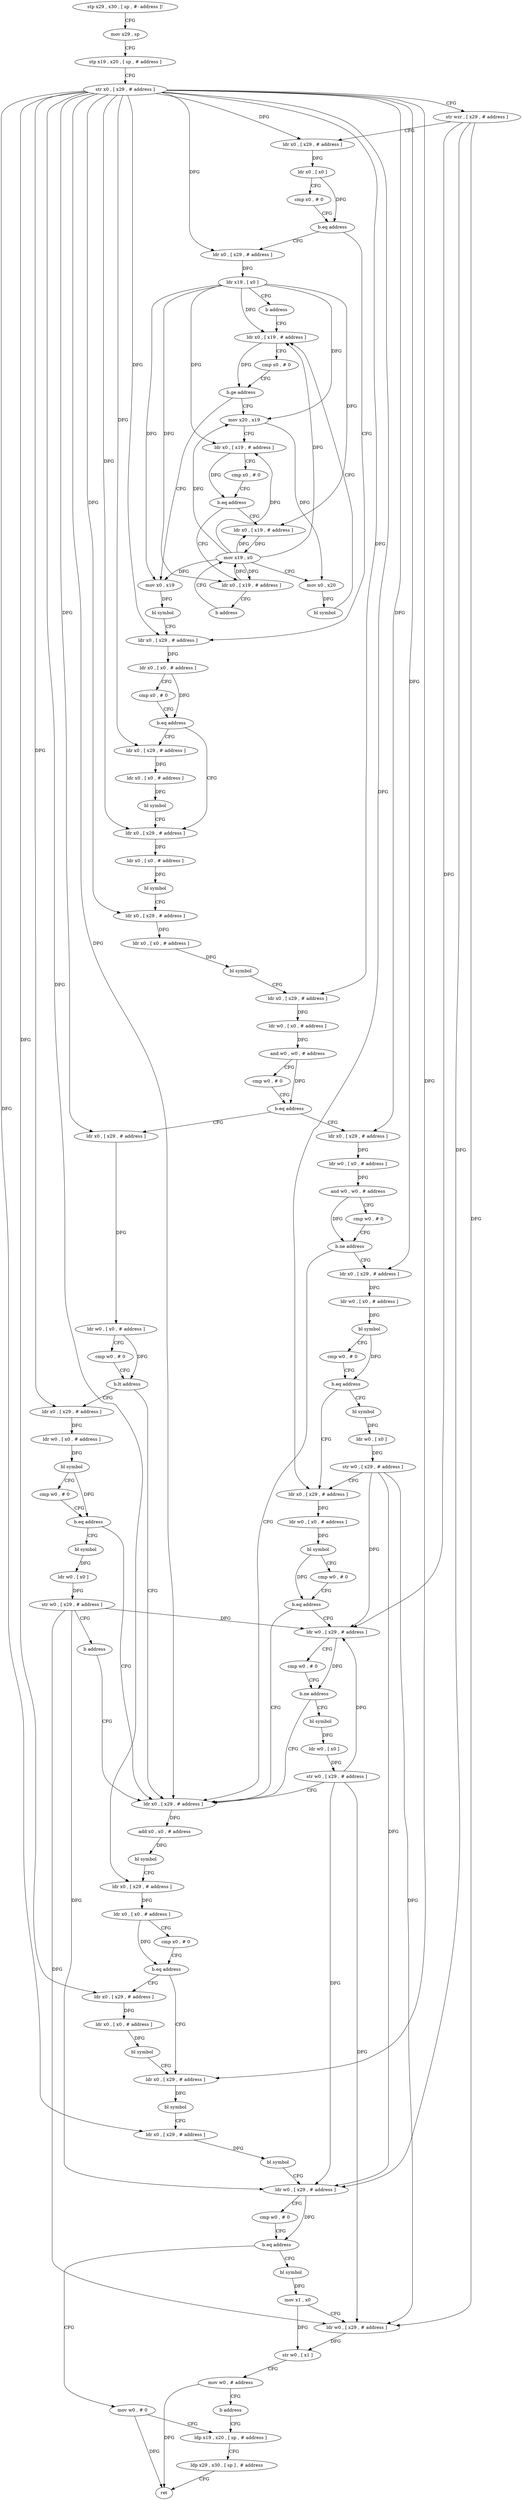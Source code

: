 digraph "func" {
"4306812" [label = "stp x29 , x30 , [ sp , #- address ]!" ]
"4306816" [label = "mov x29 , sp" ]
"4306820" [label = "stp x19 , x20 , [ sp , # address ]" ]
"4306824" [label = "str x0 , [ x29 , # address ]" ]
"4306828" [label = "str wzr , [ x29 , # address ]" ]
"4306832" [label = "ldr x0 , [ x29 , # address ]" ]
"4306836" [label = "ldr x0 , [ x0 ]" ]
"4306840" [label = "cmp x0 , # 0" ]
"4306844" [label = "b.eq address" ]
"4306920" [label = "ldr x0 , [ x29 , # address ]" ]
"4306848" [label = "ldr x0 , [ x29 , # address ]" ]
"4306924" [label = "ldr x0 , [ x0 , # address ]" ]
"4306928" [label = "cmp x0 , # 0" ]
"4306932" [label = "b.eq address" ]
"4306948" [label = "ldr x0 , [ x29 , # address ]" ]
"4306936" [label = "ldr x0 , [ x29 , # address ]" ]
"4306852" [label = "ldr x19 , [ x0 ]" ]
"4306856" [label = "b address" ]
"4306900" [label = "ldr x0 , [ x19 , # address ]" ]
"4306952" [label = "ldr x0 , [ x0 , # address ]" ]
"4306956" [label = "bl symbol" ]
"4306960" [label = "ldr x0 , [ x29 , # address ]" ]
"4306964" [label = "ldr x0 , [ x0 , # address ]" ]
"4306968" [label = "bl symbol" ]
"4306972" [label = "ldr x0 , [ x29 , # address ]" ]
"4306976" [label = "ldr w0 , [ x0 , # address ]" ]
"4306980" [label = "and w0 , w0 , # address" ]
"4306984" [label = "cmp w0 , # 0" ]
"4306988" [label = "b.eq address" ]
"4307044" [label = "ldr x0 , [ x29 , # address ]" ]
"4306992" [label = "ldr x0 , [ x29 , # address ]" ]
"4306940" [label = "ldr x0 , [ x0 , # address ]" ]
"4306944" [label = "bl symbol" ]
"4306904" [label = "cmp x0 , # 0" ]
"4306908" [label = "b.ge address" ]
"4306860" [label = "mov x20 , x19" ]
"4306912" [label = "mov x0 , x19" ]
"4307048" [label = "ldr w0 , [ x0 , # address ]" ]
"4307052" [label = "and w0 , w0 , # address" ]
"4307056" [label = "cmp w0 , # 0" ]
"4307060" [label = "b.ne address" ]
"4307140" [label = "ldr x0 , [ x29 , # address ]" ]
"4307064" [label = "ldr x0 , [ x29 , # address ]" ]
"4306996" [label = "ldr w0 , [ x0 , # address ]" ]
"4307000" [label = "cmp w0 , # 0" ]
"4307004" [label = "b.lt address" ]
"4307008" [label = "ldr x0 , [ x29 , # address ]" ]
"4306864" [label = "ldr x0 , [ x19 , # address ]" ]
"4306868" [label = "cmp x0 , # 0" ]
"4306872" [label = "b.eq address" ]
"4306884" [label = "ldr x0 , [ x19 , # address ]" ]
"4306876" [label = "ldr x0 , [ x19 , # address ]" ]
"4306916" [label = "bl symbol" ]
"4307144" [label = "add x0 , x0 , # address" ]
"4307148" [label = "bl symbol" ]
"4307152" [label = "ldr x0 , [ x29 , # address ]" ]
"4307156" [label = "ldr x0 , [ x0 , # address ]" ]
"4307160" [label = "cmp x0 , # 0" ]
"4307164" [label = "b.eq address" ]
"4307180" [label = "ldr x0 , [ x29 , # address ]" ]
"4307168" [label = "ldr x0 , [ x29 , # address ]" ]
"4307068" [label = "ldr w0 , [ x0 , # address ]" ]
"4307072" [label = "bl symbol" ]
"4307076" [label = "cmp w0 , # 0" ]
"4307080" [label = "b.eq address" ]
"4307096" [label = "ldr x0 , [ x29 , # address ]" ]
"4307084" [label = "bl symbol" ]
"4307012" [label = "ldr w0 , [ x0 , # address ]" ]
"4307016" [label = "bl symbol" ]
"4307020" [label = "cmp w0 , # 0" ]
"4307024" [label = "b.eq address" ]
"4307028" [label = "bl symbol" ]
"4306888" [label = "mov x19 , x0" ]
"4306880" [label = "b address" ]
"4307184" [label = "bl symbol" ]
"4307188" [label = "ldr x0 , [ x29 , # address ]" ]
"4307192" [label = "bl symbol" ]
"4307196" [label = "ldr w0 , [ x29 , # address ]" ]
"4307200" [label = "cmp w0 , # 0" ]
"4307204" [label = "b.eq address" ]
"4307232" [label = "mov w0 , # 0" ]
"4307208" [label = "bl symbol" ]
"4307172" [label = "ldr x0 , [ x0 , # address ]" ]
"4307176" [label = "bl symbol" ]
"4307100" [label = "ldr w0 , [ x0 , # address ]" ]
"4307104" [label = "bl symbol" ]
"4307108" [label = "cmp w0 , # 0" ]
"4307112" [label = "b.eq address" ]
"4307116" [label = "ldr w0 , [ x29 , # address ]" ]
"4307088" [label = "ldr w0 , [ x0 ]" ]
"4307092" [label = "str w0 , [ x29 , # address ]" ]
"4307032" [label = "ldr w0 , [ x0 ]" ]
"4307036" [label = "str w0 , [ x29 , # address ]" ]
"4307040" [label = "b address" ]
"4306892" [label = "mov x0 , x20" ]
"4306896" [label = "bl symbol" ]
"4307236" [label = "ldp x19 , x20 , [ sp , # address ]" ]
"4307212" [label = "mov x1 , x0" ]
"4307216" [label = "ldr w0 , [ x29 , # address ]" ]
"4307220" [label = "str w0 , [ x1 ]" ]
"4307224" [label = "mov w0 , # address" ]
"4307228" [label = "b address" ]
"4307120" [label = "cmp w0 , # 0" ]
"4307124" [label = "b.ne address" ]
"4307128" [label = "bl symbol" ]
"4307240" [label = "ldp x29 , x30 , [ sp ] , # address" ]
"4307244" [label = "ret" ]
"4307132" [label = "ldr w0 , [ x0 ]" ]
"4307136" [label = "str w0 , [ x29 , # address ]" ]
"4306812" -> "4306816" [ label = "CFG" ]
"4306816" -> "4306820" [ label = "CFG" ]
"4306820" -> "4306824" [ label = "CFG" ]
"4306824" -> "4306828" [ label = "CFG" ]
"4306824" -> "4306832" [ label = "DFG" ]
"4306824" -> "4306920" [ label = "DFG" ]
"4306824" -> "4306848" [ label = "DFG" ]
"4306824" -> "4306948" [ label = "DFG" ]
"4306824" -> "4306960" [ label = "DFG" ]
"4306824" -> "4306972" [ label = "DFG" ]
"4306824" -> "4306936" [ label = "DFG" ]
"4306824" -> "4307044" [ label = "DFG" ]
"4306824" -> "4306992" [ label = "DFG" ]
"4306824" -> "4307140" [ label = "DFG" ]
"4306824" -> "4307152" [ label = "DFG" ]
"4306824" -> "4307064" [ label = "DFG" ]
"4306824" -> "4307008" [ label = "DFG" ]
"4306824" -> "4307180" [ label = "DFG" ]
"4306824" -> "4307188" [ label = "DFG" ]
"4306824" -> "4307168" [ label = "DFG" ]
"4306824" -> "4307096" [ label = "DFG" ]
"4306828" -> "4306832" [ label = "CFG" ]
"4306828" -> "4307196" [ label = "DFG" ]
"4306828" -> "4307216" [ label = "DFG" ]
"4306828" -> "4307116" [ label = "DFG" ]
"4306832" -> "4306836" [ label = "DFG" ]
"4306836" -> "4306840" [ label = "CFG" ]
"4306836" -> "4306844" [ label = "DFG" ]
"4306840" -> "4306844" [ label = "CFG" ]
"4306844" -> "4306920" [ label = "CFG" ]
"4306844" -> "4306848" [ label = "CFG" ]
"4306920" -> "4306924" [ label = "DFG" ]
"4306848" -> "4306852" [ label = "DFG" ]
"4306924" -> "4306928" [ label = "CFG" ]
"4306924" -> "4306932" [ label = "DFG" ]
"4306928" -> "4306932" [ label = "CFG" ]
"4306932" -> "4306948" [ label = "CFG" ]
"4306932" -> "4306936" [ label = "CFG" ]
"4306948" -> "4306952" [ label = "DFG" ]
"4306936" -> "4306940" [ label = "DFG" ]
"4306852" -> "4306856" [ label = "CFG" ]
"4306852" -> "4306900" [ label = "DFG" ]
"4306852" -> "4306860" [ label = "DFG" ]
"4306852" -> "4306864" [ label = "DFG" ]
"4306852" -> "4306912" [ label = "DFG" ]
"4306852" -> "4306884" [ label = "DFG" ]
"4306852" -> "4306876" [ label = "DFG" ]
"4306856" -> "4306900" [ label = "CFG" ]
"4306900" -> "4306904" [ label = "CFG" ]
"4306900" -> "4306908" [ label = "DFG" ]
"4306952" -> "4306956" [ label = "DFG" ]
"4306956" -> "4306960" [ label = "CFG" ]
"4306960" -> "4306964" [ label = "DFG" ]
"4306964" -> "4306968" [ label = "DFG" ]
"4306968" -> "4306972" [ label = "CFG" ]
"4306972" -> "4306976" [ label = "DFG" ]
"4306976" -> "4306980" [ label = "DFG" ]
"4306980" -> "4306984" [ label = "CFG" ]
"4306980" -> "4306988" [ label = "DFG" ]
"4306984" -> "4306988" [ label = "CFG" ]
"4306988" -> "4307044" [ label = "CFG" ]
"4306988" -> "4306992" [ label = "CFG" ]
"4307044" -> "4307048" [ label = "DFG" ]
"4306992" -> "4306996" [ label = "DFG" ]
"4306940" -> "4306944" [ label = "DFG" ]
"4306944" -> "4306948" [ label = "CFG" ]
"4306904" -> "4306908" [ label = "CFG" ]
"4306908" -> "4306860" [ label = "CFG" ]
"4306908" -> "4306912" [ label = "CFG" ]
"4306860" -> "4306864" [ label = "CFG" ]
"4306860" -> "4306892" [ label = "DFG" ]
"4306912" -> "4306916" [ label = "DFG" ]
"4307048" -> "4307052" [ label = "DFG" ]
"4307052" -> "4307056" [ label = "CFG" ]
"4307052" -> "4307060" [ label = "DFG" ]
"4307056" -> "4307060" [ label = "CFG" ]
"4307060" -> "4307140" [ label = "CFG" ]
"4307060" -> "4307064" [ label = "CFG" ]
"4307140" -> "4307144" [ label = "DFG" ]
"4307064" -> "4307068" [ label = "DFG" ]
"4306996" -> "4307000" [ label = "CFG" ]
"4306996" -> "4307004" [ label = "DFG" ]
"4307000" -> "4307004" [ label = "CFG" ]
"4307004" -> "4307140" [ label = "CFG" ]
"4307004" -> "4307008" [ label = "CFG" ]
"4307008" -> "4307012" [ label = "DFG" ]
"4306864" -> "4306868" [ label = "CFG" ]
"4306864" -> "4306872" [ label = "DFG" ]
"4306868" -> "4306872" [ label = "CFG" ]
"4306872" -> "4306884" [ label = "CFG" ]
"4306872" -> "4306876" [ label = "CFG" ]
"4306884" -> "4306888" [ label = "DFG" ]
"4306876" -> "4306880" [ label = "CFG" ]
"4306876" -> "4306888" [ label = "DFG" ]
"4306916" -> "4306920" [ label = "CFG" ]
"4307144" -> "4307148" [ label = "DFG" ]
"4307148" -> "4307152" [ label = "CFG" ]
"4307152" -> "4307156" [ label = "DFG" ]
"4307156" -> "4307160" [ label = "CFG" ]
"4307156" -> "4307164" [ label = "DFG" ]
"4307160" -> "4307164" [ label = "CFG" ]
"4307164" -> "4307180" [ label = "CFG" ]
"4307164" -> "4307168" [ label = "CFG" ]
"4307180" -> "4307184" [ label = "DFG" ]
"4307168" -> "4307172" [ label = "DFG" ]
"4307068" -> "4307072" [ label = "DFG" ]
"4307072" -> "4307076" [ label = "CFG" ]
"4307072" -> "4307080" [ label = "DFG" ]
"4307076" -> "4307080" [ label = "CFG" ]
"4307080" -> "4307096" [ label = "CFG" ]
"4307080" -> "4307084" [ label = "CFG" ]
"4307096" -> "4307100" [ label = "DFG" ]
"4307084" -> "4307088" [ label = "DFG" ]
"4307012" -> "4307016" [ label = "DFG" ]
"4307016" -> "4307020" [ label = "CFG" ]
"4307016" -> "4307024" [ label = "DFG" ]
"4307020" -> "4307024" [ label = "CFG" ]
"4307024" -> "4307140" [ label = "CFG" ]
"4307024" -> "4307028" [ label = "CFG" ]
"4307028" -> "4307032" [ label = "DFG" ]
"4306888" -> "4306892" [ label = "CFG" ]
"4306888" -> "4306900" [ label = "DFG" ]
"4306888" -> "4306860" [ label = "DFG" ]
"4306888" -> "4306864" [ label = "DFG" ]
"4306888" -> "4306912" [ label = "DFG" ]
"4306888" -> "4306884" [ label = "DFG" ]
"4306888" -> "4306876" [ label = "DFG" ]
"4306880" -> "4306888" [ label = "CFG" ]
"4307184" -> "4307188" [ label = "CFG" ]
"4307188" -> "4307192" [ label = "DFG" ]
"4307192" -> "4307196" [ label = "CFG" ]
"4307196" -> "4307200" [ label = "CFG" ]
"4307196" -> "4307204" [ label = "DFG" ]
"4307200" -> "4307204" [ label = "CFG" ]
"4307204" -> "4307232" [ label = "CFG" ]
"4307204" -> "4307208" [ label = "CFG" ]
"4307232" -> "4307236" [ label = "CFG" ]
"4307232" -> "4307244" [ label = "DFG" ]
"4307208" -> "4307212" [ label = "DFG" ]
"4307172" -> "4307176" [ label = "DFG" ]
"4307176" -> "4307180" [ label = "CFG" ]
"4307100" -> "4307104" [ label = "DFG" ]
"4307104" -> "4307108" [ label = "CFG" ]
"4307104" -> "4307112" [ label = "DFG" ]
"4307108" -> "4307112" [ label = "CFG" ]
"4307112" -> "4307140" [ label = "CFG" ]
"4307112" -> "4307116" [ label = "CFG" ]
"4307116" -> "4307120" [ label = "CFG" ]
"4307116" -> "4307124" [ label = "DFG" ]
"4307088" -> "4307092" [ label = "DFG" ]
"4307092" -> "4307096" [ label = "CFG" ]
"4307092" -> "4307196" [ label = "DFG" ]
"4307092" -> "4307216" [ label = "DFG" ]
"4307092" -> "4307116" [ label = "DFG" ]
"4307032" -> "4307036" [ label = "DFG" ]
"4307036" -> "4307040" [ label = "CFG" ]
"4307036" -> "4307196" [ label = "DFG" ]
"4307036" -> "4307216" [ label = "DFG" ]
"4307036" -> "4307116" [ label = "DFG" ]
"4307040" -> "4307140" [ label = "CFG" ]
"4306892" -> "4306896" [ label = "DFG" ]
"4306896" -> "4306900" [ label = "CFG" ]
"4307236" -> "4307240" [ label = "CFG" ]
"4307212" -> "4307216" [ label = "CFG" ]
"4307212" -> "4307220" [ label = "DFG" ]
"4307216" -> "4307220" [ label = "DFG" ]
"4307220" -> "4307224" [ label = "CFG" ]
"4307224" -> "4307228" [ label = "CFG" ]
"4307224" -> "4307244" [ label = "DFG" ]
"4307228" -> "4307236" [ label = "CFG" ]
"4307120" -> "4307124" [ label = "CFG" ]
"4307124" -> "4307140" [ label = "CFG" ]
"4307124" -> "4307128" [ label = "CFG" ]
"4307128" -> "4307132" [ label = "DFG" ]
"4307240" -> "4307244" [ label = "CFG" ]
"4307132" -> "4307136" [ label = "DFG" ]
"4307136" -> "4307140" [ label = "CFG" ]
"4307136" -> "4307196" [ label = "DFG" ]
"4307136" -> "4307216" [ label = "DFG" ]
"4307136" -> "4307116" [ label = "DFG" ]
}
